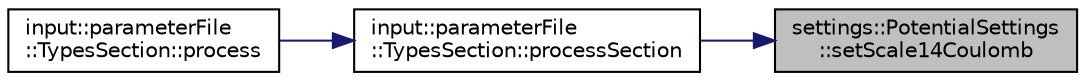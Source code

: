 digraph "settings::PotentialSettings::setScale14Coulomb"
{
 // LATEX_PDF_SIZE
  edge [fontname="Helvetica",fontsize="10",labelfontname="Helvetica",labelfontsize="10"];
  node [fontname="Helvetica",fontsize="10",shape=record];
  rankdir="RL";
  Node1 [label="settings::PotentialSettings\l::setScale14Coulomb",height=0.2,width=0.4,color="black", fillcolor="grey75", style="filled", fontcolor="black",tooltip=" "];
  Node1 -> Node2 [dir="back",color="midnightblue",fontsize="10",style="solid",fontname="Helvetica"];
  Node2 [label="input::parameterFile\l::TypesSection::processSection",height=0.2,width=0.4,color="black", fillcolor="white", style="filled",URL="$classinput_1_1parameterFile_1_1TypesSection.html#a09d150bda73e7619f44c2e6903a22512",tooltip="process types section and sets the scale factors for the 1-4 interactions in potentialSettings"];
  Node2 -> Node3 [dir="back",color="midnightblue",fontsize="10",style="solid",fontname="Helvetica"];
  Node3 [label="input::parameterFile\l::TypesSection::process",height=0.2,width=0.4,color="black", fillcolor="white", style="filled",URL="$classinput_1_1parameterFile_1_1TypesSection.html#a232423f6ec333d3ee297227a33553ab4",tooltip="Overwrites process function of ParameterFileSection base class. It just forwards the call to processS..."];
}
